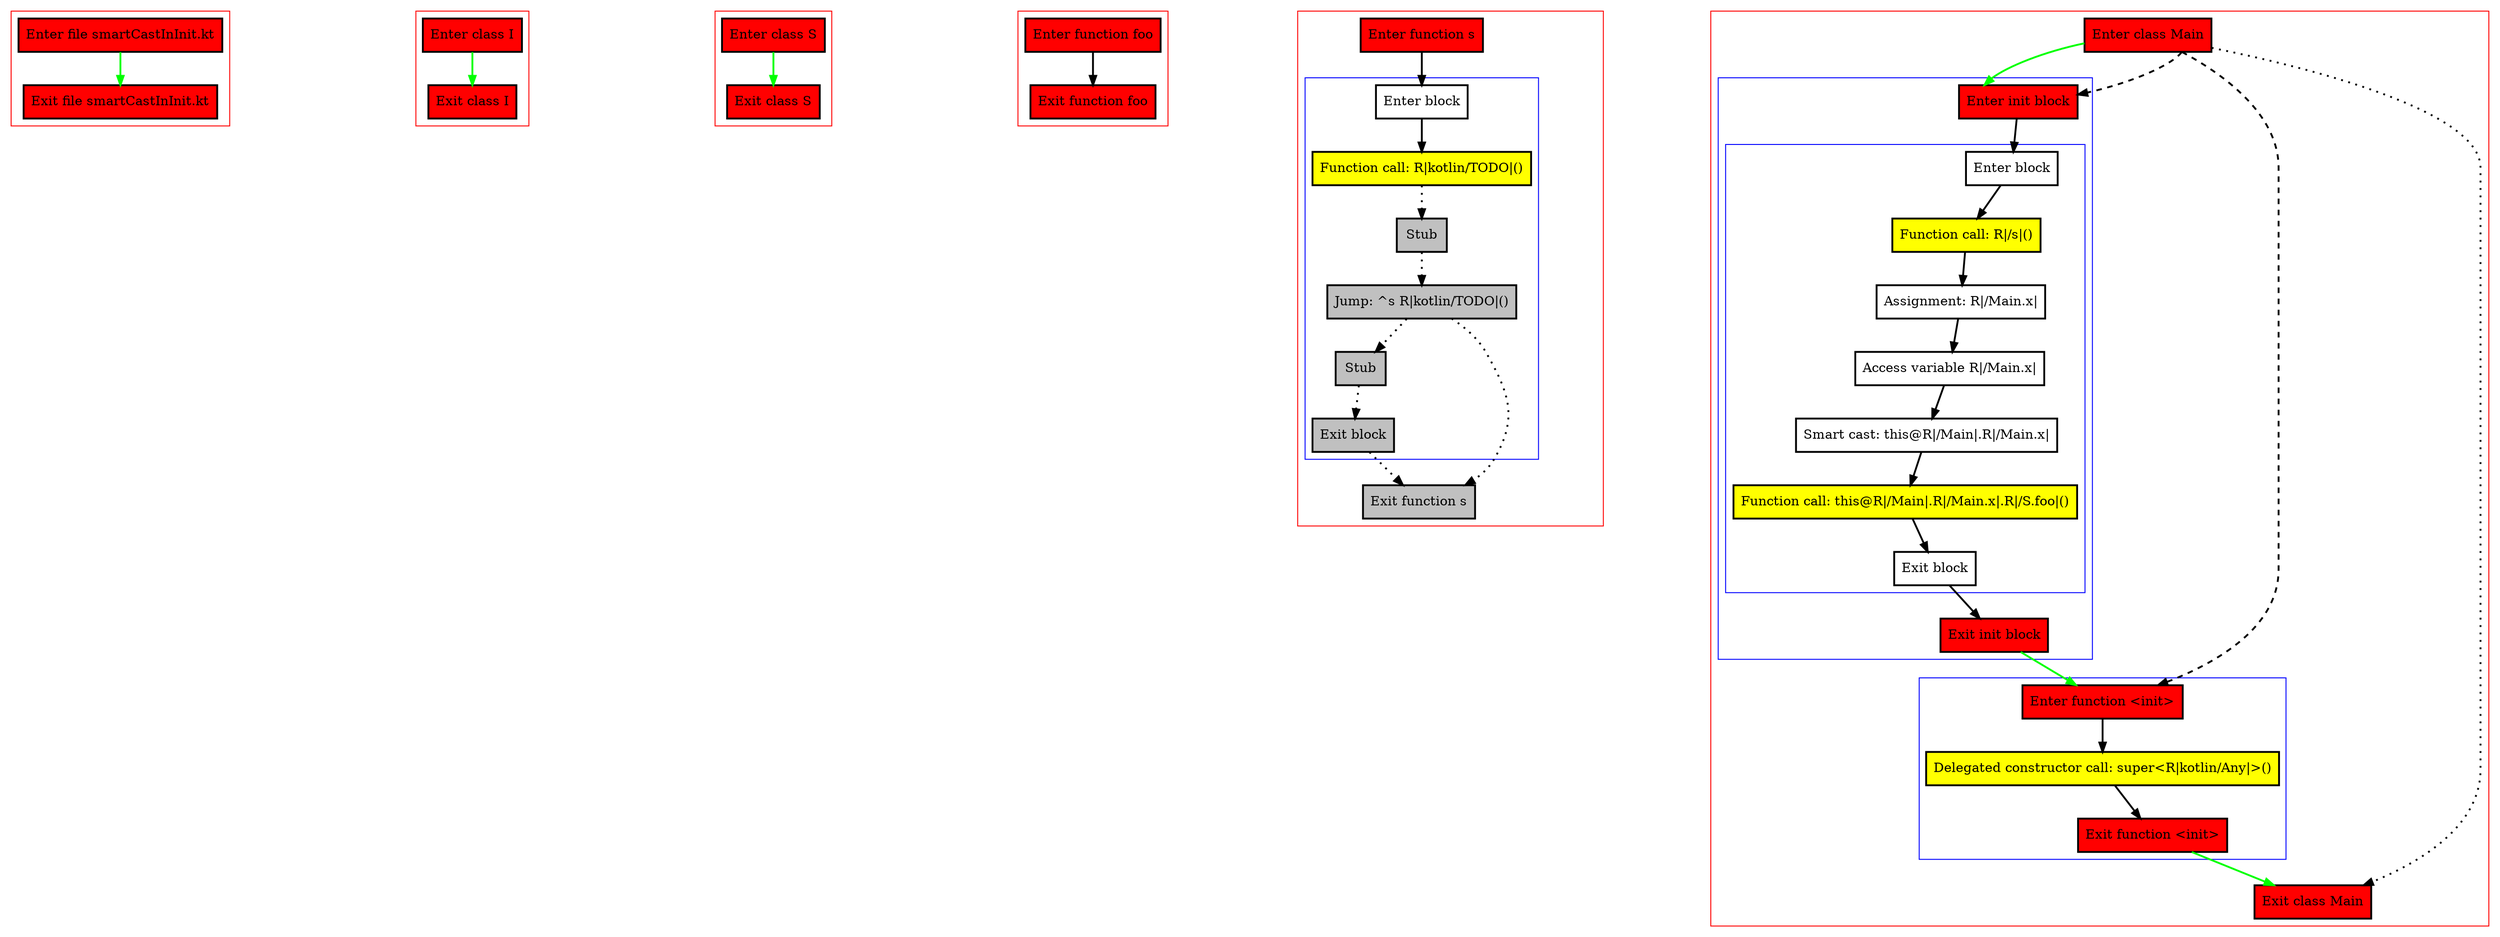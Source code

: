 digraph smartCastInInit_kt {
    graph [nodesep=3]
    node [shape=box penwidth=2]
    edge [penwidth=2]

    subgraph cluster_0 {
        color=red
        0 [label="Enter file smartCastInInit.kt" style="filled" fillcolor=red];
        1 [label="Exit file smartCastInInit.kt" style="filled" fillcolor=red];
    }
    0 -> {1} [color=green];

    subgraph cluster_1 {
        color=red
        2 [label="Enter class I" style="filled" fillcolor=red];
        3 [label="Exit class I" style="filled" fillcolor=red];
    }
    2 -> {3} [color=green];

    subgraph cluster_2 {
        color=red
        4 [label="Enter class S" style="filled" fillcolor=red];
        5 [label="Exit class S" style="filled" fillcolor=red];
    }
    4 -> {5} [color=green];

    subgraph cluster_3 {
        color=red
        6 [label="Enter function foo" style="filled" fillcolor=red];
        7 [label="Exit function foo" style="filled" fillcolor=red];
    }
    6 -> {7};

    subgraph cluster_4 {
        color=red
        8 [label="Enter function s" style="filled" fillcolor=red];
        subgraph cluster_5 {
            color=blue
            9 [label="Enter block"];
            10 [label="Function call: R|kotlin/TODO|()" style="filled" fillcolor=yellow];
            11 [label="Stub" style="filled" fillcolor=gray];
            12 [label="Jump: ^s R|kotlin/TODO|()" style="filled" fillcolor=gray];
            13 [label="Stub" style="filled" fillcolor=gray];
            14 [label="Exit block" style="filled" fillcolor=gray];
        }
        15 [label="Exit function s" style="filled" fillcolor=gray];
    }
    8 -> {9};
    9 -> {10};
    10 -> {11} [style=dotted];
    11 -> {12} [style=dotted];
    12 -> {13 15} [style=dotted];
    13 -> {14} [style=dotted];
    14 -> {15} [style=dotted];

    subgraph cluster_6 {
        color=red
        16 [label="Enter class Main" style="filled" fillcolor=red];
        subgraph cluster_7 {
            color=blue
            17 [label="Enter init block" style="filled" fillcolor=red];
            subgraph cluster_8 {
                color=blue
                18 [label="Enter block"];
                19 [label="Function call: R|/s|()" style="filled" fillcolor=yellow];
                20 [label="Assignment: R|/Main.x|"];
                21 [label="Access variable R|/Main.x|"];
                22 [label="Smart cast: this@R|/Main|.R|/Main.x|"];
                23 [label="Function call: this@R|/Main|.R|/Main.x|.R|/S.foo|()" style="filled" fillcolor=yellow];
                24 [label="Exit block"];
            }
            25 [label="Exit init block" style="filled" fillcolor=red];
        }
        subgraph cluster_9 {
            color=blue
            26 [label="Enter function <init>" style="filled" fillcolor=red];
            27 [label="Delegated constructor call: super<R|kotlin/Any|>()" style="filled" fillcolor=yellow];
            28 [label="Exit function <init>" style="filled" fillcolor=red];
        }
        29 [label="Exit class Main" style="filled" fillcolor=red];
    }
    16 -> {17} [color=green];
    16 -> {29} [style=dotted];
    16 -> {17 26} [style=dashed];
    17 -> {18};
    18 -> {19};
    19 -> {20};
    20 -> {21};
    21 -> {22};
    22 -> {23};
    23 -> {24};
    24 -> {25};
    25 -> {26} [color=green];
    26 -> {27};
    27 -> {28};
    28 -> {29} [color=green];

}
